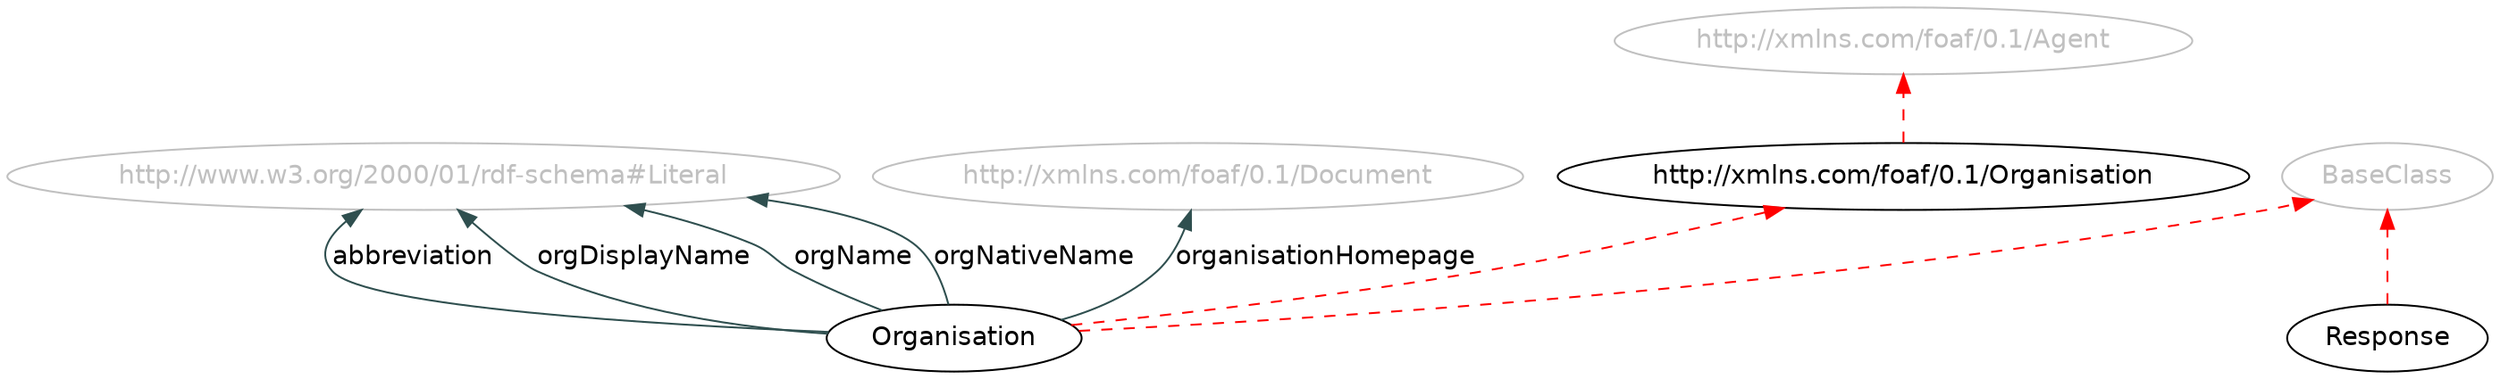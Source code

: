 digraph { 
 rankdir="BT";	
 charset="utf-8";
 overlap=false;
 edge [color=darkslategray];
 edge [fontname=Helvetica];
 node [fontname=Helvetica];

"Organisation" [ URL = "./#Organisation"] ;
		"Organisation" -> "http://xmlns.com/foaf/0.1/Organisation" [ color=red style="dashed" ]; 
			"BaseClass" [ URL = "./#Organisation" color="gray" fontcolor="gray"] ;
				"Organisation" -> "BaseClass" [ color=red style="dashed" ]; 
			"Response" [ URL = "./#Response"] ;
		"BaseClass" [ URL = "./#Response" color="gray" fontcolor="gray"] ;
				"Response" -> "BaseClass" [ color=red style="dashed" ]; 
			"http://xmlns.com/foaf/0.1/Organisation" [ URL = "./#http://xmlns.com/foaf/0.1/Organisation"] ;
		"http://xmlns.com/foaf/0.1/Agent" [ URL = "./#http://xmlns.com/foaf/0.1/Organisation" color="gray" fontcolor="gray"] ;
				"http://xmlns.com/foaf/0.1/Organisation" -> "http://xmlns.com/foaf/0.1/Agent" [ color=red style="dashed" ]; 
			"http://www.w3.org/2000/01/rdf-schema#Literal" [ URL = "./#http://www.w3.org/2000/01/rdf-schema#Literal" color="gray" fontcolor="gray"] ;
					"Organisation" -> "http://www.w3.org/2000/01/rdf-schema#Literal" [ label="abbreviation" URL = "./#abbreviation"]; 
				"http://www.w3.org/2000/01/rdf-schema#Literal" [ URL = "./#http://www.w3.org/2000/01/rdf-schema#Literal" color="gray" fontcolor="gray"] ;
					"Organisation" -> "http://www.w3.org/2000/01/rdf-schema#Literal" [ label="orgDisplayName" URL = "./#orgDisplayName"]; 
				"http://www.w3.org/2000/01/rdf-schema#Literal" [ URL = "./#http://www.w3.org/2000/01/rdf-schema#Literal" color="gray" fontcolor="gray"] ;
					"Organisation" -> "http://www.w3.org/2000/01/rdf-schema#Literal" [ label="orgName" URL = "./#orgName"]; 
				"http://www.w3.org/2000/01/rdf-schema#Literal" [ URL = "./#http://www.w3.org/2000/01/rdf-schema#Literal" color="gray" fontcolor="gray"] ;
					"Organisation" -> "http://www.w3.org/2000/01/rdf-schema#Literal" [ label="orgNativeName" URL = "./#orgNativeName"]; 
				"http://xmlns.com/foaf/0.1/Document" [ URL = "./#http://xmlns.com/foaf/0.1/Document" color="gray" fontcolor="gray"] ;
					"Organisation" -> "http://xmlns.com/foaf/0.1/Document" [ label="organisationHomepage" URL = "./#organisationHomepage"]; 
				}